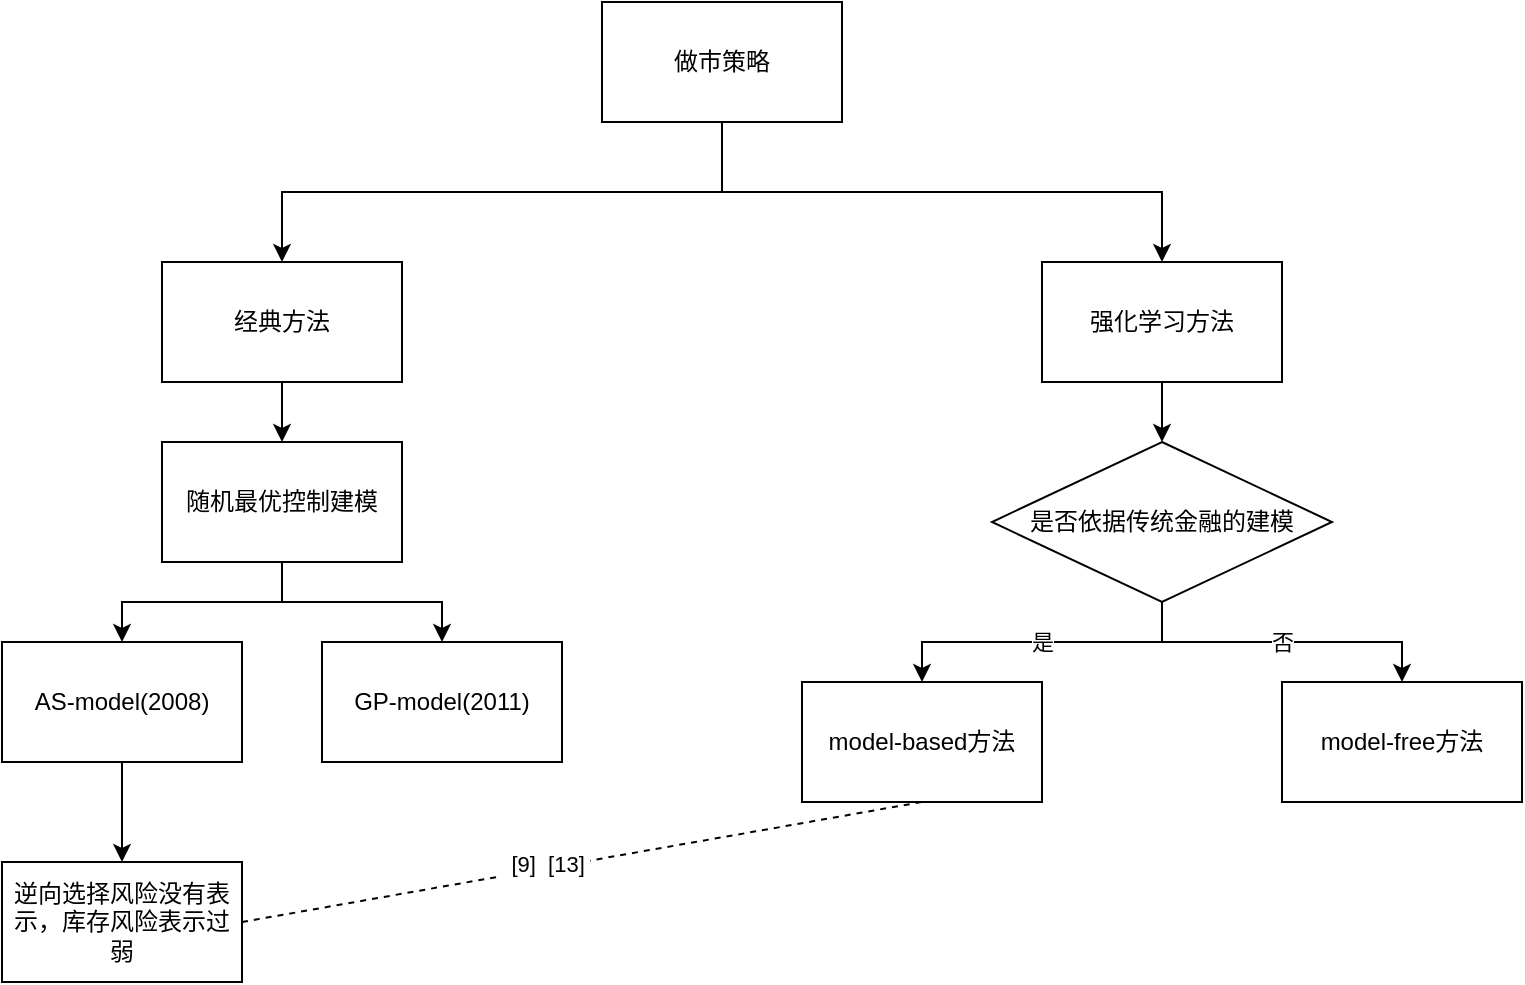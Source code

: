<mxfile version="17.4.4" type="github"><diagram id="4koBMzHRquxHyES5pKS7" name="Page-1"><mxGraphModel dx="1002" dy="682" grid="1" gridSize="10" guides="1" tooltips="1" connect="1" arrows="1" fold="1" page="0" pageScale="1" pageWidth="827" pageHeight="1169" math="0" shadow="0"><root><mxCell id="0"/><mxCell id="1" parent="0"/><mxCell id="1imNDrXx0Ahnn_CV_HQn-8" style="edgeStyle=orthogonalEdgeStyle;rounded=0;orthogonalLoop=1;jettySize=auto;html=1;exitX=0.5;exitY=1;exitDx=0;exitDy=0;entryX=0.5;entryY=0;entryDx=0;entryDy=0;" parent="1" source="1imNDrXx0Ahnn_CV_HQn-1" target="1imNDrXx0Ahnn_CV_HQn-2" edge="1"><mxGeometry relative="1" as="geometry"/></mxCell><mxCell id="1imNDrXx0Ahnn_CV_HQn-9" style="edgeStyle=orthogonalEdgeStyle;rounded=0;orthogonalLoop=1;jettySize=auto;html=1;exitX=0.5;exitY=1;exitDx=0;exitDy=0;" parent="1" source="1imNDrXx0Ahnn_CV_HQn-1" target="1imNDrXx0Ahnn_CV_HQn-3" edge="1"><mxGeometry relative="1" as="geometry"/></mxCell><mxCell id="1imNDrXx0Ahnn_CV_HQn-1" value="做市策略" style="rounded=0;whiteSpace=wrap;html=1;" parent="1" vertex="1"><mxGeometry x="440" y="120" width="120" height="60" as="geometry"/></mxCell><mxCell id="UCEQrxNvnpVklHp5qNBO-4" style="edgeStyle=orthogonalEdgeStyle;rounded=0;orthogonalLoop=1;jettySize=auto;html=1;exitX=0.5;exitY=1;exitDx=0;exitDy=0;entryX=0.5;entryY=0;entryDx=0;entryDy=0;" edge="1" parent="1" source="1imNDrXx0Ahnn_CV_HQn-2" target="1imNDrXx0Ahnn_CV_HQn-4"><mxGeometry relative="1" as="geometry"/></mxCell><mxCell id="1imNDrXx0Ahnn_CV_HQn-2" value="经典方法" style="rounded=0;whiteSpace=wrap;html=1;" parent="1" vertex="1"><mxGeometry x="220" y="250" width="120" height="60" as="geometry"/></mxCell><mxCell id="UCEQrxNvnpVklHp5qNBO-10" style="edgeStyle=orthogonalEdgeStyle;rounded=0;orthogonalLoop=1;jettySize=auto;html=1;exitX=0.5;exitY=1;exitDx=0;exitDy=0;entryX=0.5;entryY=0;entryDx=0;entryDy=0;" edge="1" parent="1" source="1imNDrXx0Ahnn_CV_HQn-3" target="UCEQrxNvnpVklHp5qNBO-9"><mxGeometry relative="1" as="geometry"/></mxCell><mxCell id="1imNDrXx0Ahnn_CV_HQn-3" value="强化学习方法" style="rounded=0;whiteSpace=wrap;html=1;" parent="1" vertex="1"><mxGeometry x="660" y="250" width="120" height="60" as="geometry"/></mxCell><mxCell id="UCEQrxNvnpVklHp5qNBO-6" style="edgeStyle=orthogonalEdgeStyle;rounded=0;orthogonalLoop=1;jettySize=auto;html=1;exitX=0.5;exitY=1;exitDx=0;exitDy=0;" edge="1" parent="1" source="1imNDrXx0Ahnn_CV_HQn-4" target="1imNDrXx0Ahnn_CV_HQn-6"><mxGeometry relative="1" as="geometry"/></mxCell><mxCell id="UCEQrxNvnpVklHp5qNBO-8" style="edgeStyle=orthogonalEdgeStyle;rounded=0;orthogonalLoop=1;jettySize=auto;html=1;exitX=0.5;exitY=1;exitDx=0;exitDy=0;entryX=0.5;entryY=0;entryDx=0;entryDy=0;" edge="1" parent="1" source="1imNDrXx0Ahnn_CV_HQn-4" target="UCEQrxNvnpVklHp5qNBO-7"><mxGeometry relative="1" as="geometry"/></mxCell><mxCell id="1imNDrXx0Ahnn_CV_HQn-4" value="随机最优控制建模" style="rounded=0;whiteSpace=wrap;html=1;" parent="1" vertex="1"><mxGeometry x="220" y="340" width="120" height="60" as="geometry"/></mxCell><mxCell id="UCEQrxNvnpVklHp5qNBO-16" style="edgeStyle=orthogonalEdgeStyle;rounded=0;orthogonalLoop=1;jettySize=auto;html=1;exitX=0.5;exitY=1;exitDx=0;exitDy=0;entryX=0.5;entryY=0;entryDx=0;entryDy=0;" edge="1" parent="1" source="1imNDrXx0Ahnn_CV_HQn-6" target="UCEQrxNvnpVklHp5qNBO-15"><mxGeometry relative="1" as="geometry"/></mxCell><mxCell id="1imNDrXx0Ahnn_CV_HQn-6" value="AS-model(2008)" style="rounded=0;whiteSpace=wrap;html=1;" parent="1" vertex="1"><mxGeometry x="140" y="440" width="120" height="60" as="geometry"/></mxCell><mxCell id="UCEQrxNvnpVklHp5qNBO-7" value="GP-model(2011)" style="rounded=0;whiteSpace=wrap;html=1;" vertex="1" parent="1"><mxGeometry x="300" y="440" width="120" height="60" as="geometry"/></mxCell><mxCell id="UCEQrxNvnpVklHp5qNBO-13" value="是" style="edgeStyle=orthogonalEdgeStyle;rounded=0;orthogonalLoop=1;jettySize=auto;html=1;exitX=0.5;exitY=1;exitDx=0;exitDy=0;entryX=0.5;entryY=0;entryDx=0;entryDy=0;" edge="1" parent="1" source="UCEQrxNvnpVklHp5qNBO-9" target="UCEQrxNvnpVklHp5qNBO-11"><mxGeometry relative="1" as="geometry"><Array as="points"><mxPoint x="720" y="440"/><mxPoint x="600" y="440"/></Array></mxGeometry></mxCell><mxCell id="UCEQrxNvnpVklHp5qNBO-14" value="否" style="edgeStyle=orthogonalEdgeStyle;rounded=0;orthogonalLoop=1;jettySize=auto;html=1;exitX=0.5;exitY=1;exitDx=0;exitDy=0;entryX=0.5;entryY=0;entryDx=0;entryDy=0;" edge="1" parent="1" source="UCEQrxNvnpVklHp5qNBO-9" target="UCEQrxNvnpVklHp5qNBO-12"><mxGeometry relative="1" as="geometry"/></mxCell><mxCell id="UCEQrxNvnpVklHp5qNBO-9" value="是否依据传统金融的建模" style="rhombus;whiteSpace=wrap;html=1;" vertex="1" parent="1"><mxGeometry x="635" y="340" width="170" height="80" as="geometry"/></mxCell><mxCell id="UCEQrxNvnpVklHp5qNBO-11" value="model-based方法" style="rounded=0;whiteSpace=wrap;html=1;" vertex="1" parent="1"><mxGeometry x="540" y="460" width="120" height="60" as="geometry"/></mxCell><mxCell id="UCEQrxNvnpVklHp5qNBO-12" value="model-free方法" style="rounded=0;whiteSpace=wrap;html=1;" vertex="1" parent="1"><mxGeometry x="780" y="460" width="120" height="60" as="geometry"/></mxCell><mxCell id="UCEQrxNvnpVklHp5qNBO-15" value="逆向选择风险没有表示，库存风险表示过弱" style="rounded=0;whiteSpace=wrap;html=1;" vertex="1" parent="1"><mxGeometry x="140" y="550" width="120" height="60" as="geometry"/></mxCell><mxCell id="UCEQrxNvnpVklHp5qNBO-17" value="" style="endArrow=none;dashed=1;html=1;rounded=0;exitX=1;exitY=0.5;exitDx=0;exitDy=0;entryX=0.5;entryY=1;entryDx=0;entryDy=0;" edge="1" parent="1" source="UCEQrxNvnpVklHp5qNBO-15" target="UCEQrxNvnpVklHp5qNBO-11"><mxGeometry width="50" height="50" relative="1" as="geometry"><mxPoint x="300" y="590" as="sourcePoint"/><mxPoint x="350" y="540" as="targetPoint"/></mxGeometry></mxCell><mxCell id="UCEQrxNvnpVklHp5qNBO-19" value="&amp;nbsp; [9]&amp;nbsp; [13]&amp;nbsp;" style="edgeLabel;html=1;align=center;verticalAlign=middle;resizable=0;points=[];" vertex="1" connectable="0" parent="UCEQrxNvnpVklHp5qNBO-17"><mxGeometry x="-0.108" y="3" relative="1" as="geometry"><mxPoint as="offset"/></mxGeometry></mxCell></root></mxGraphModel></diagram></mxfile>